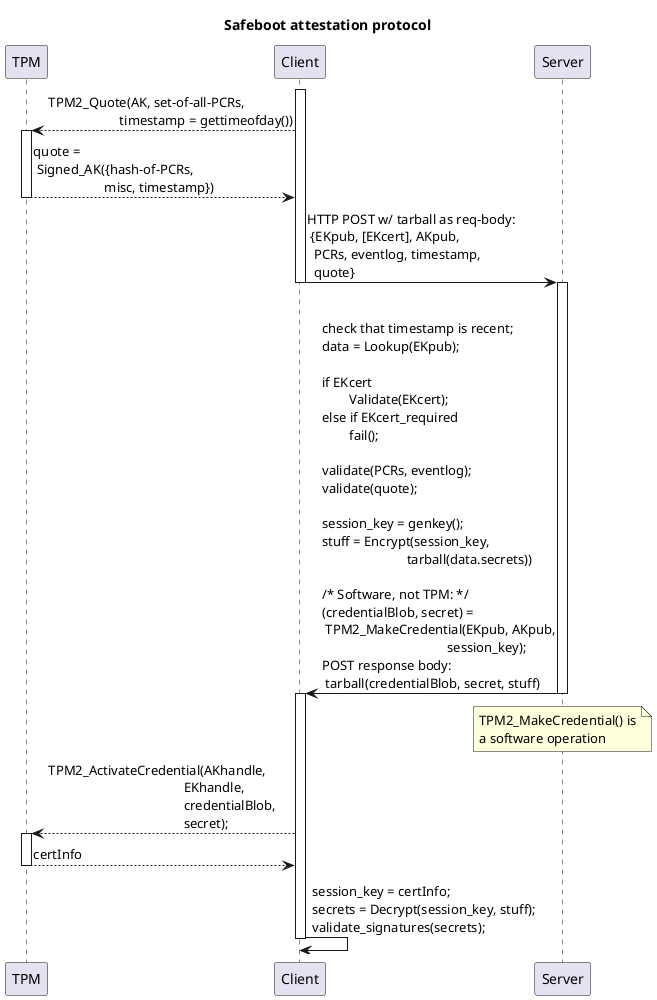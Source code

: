 @startuml
participant TPM as T
participant Client as C
participant Server as S
title Safeboot attestation protocol
activate C
C  -->  T: TPM2_Quote(AK, set-of-all-PCRs,\n\t\t     timestamp = gettimeofday())
activate T
T  -->  C: quote = \n Signed_AK({hash-of-PCRs,\n\t\t     misc, timestamp})
deactivate T
C   ->  S: HTTP POST w/ tarball as req-body:\n {EKpub, [EKcert], AKpub,\n  PCRs, eventlog, timestamp,\n  quote}
deactivate C
|||
activate S
S   ->  C: check that timestamp is recent;\ndata = Lookup(EKpub);\n\nif EKcert\n\tValidate(EKcert);\nelse if EKcert_required\n\tfail();\n\nvalidate(PCRs, eventlog);\nvalidate(quote);\n\nsession_key = genkey();\nstuff = Encrypt(session_key,\n\t\t\t tarball(data.secrets))\n\n/* Software, not TPM: */\n(credentialBlob, secret) = \n TPM2_MakeCredential(EKpub, AKpub,\n\t\t\t\t     session_key);\nPOST response body:\n tarball(credentialBlob, secret, stuff)
note over S
TPM2_MakeCredential() is
a software operation
end note
deactivate S
activate C
C  -->  T: TPM2_ActivateCredential(AKhandle,\n\t\t\t\t\tEKhandle,\n\t\t\t\t\tcredentialBlob,\n\t\t\t\t\tsecret);
activate T
T  -->  C: certInfo
deactivate T
C   ->  C: session_key = certInfo;\nsecrets = Decrypt(session_key, stuff);\nvalidate_signatures(secrets);
deactivate C
@enduml
